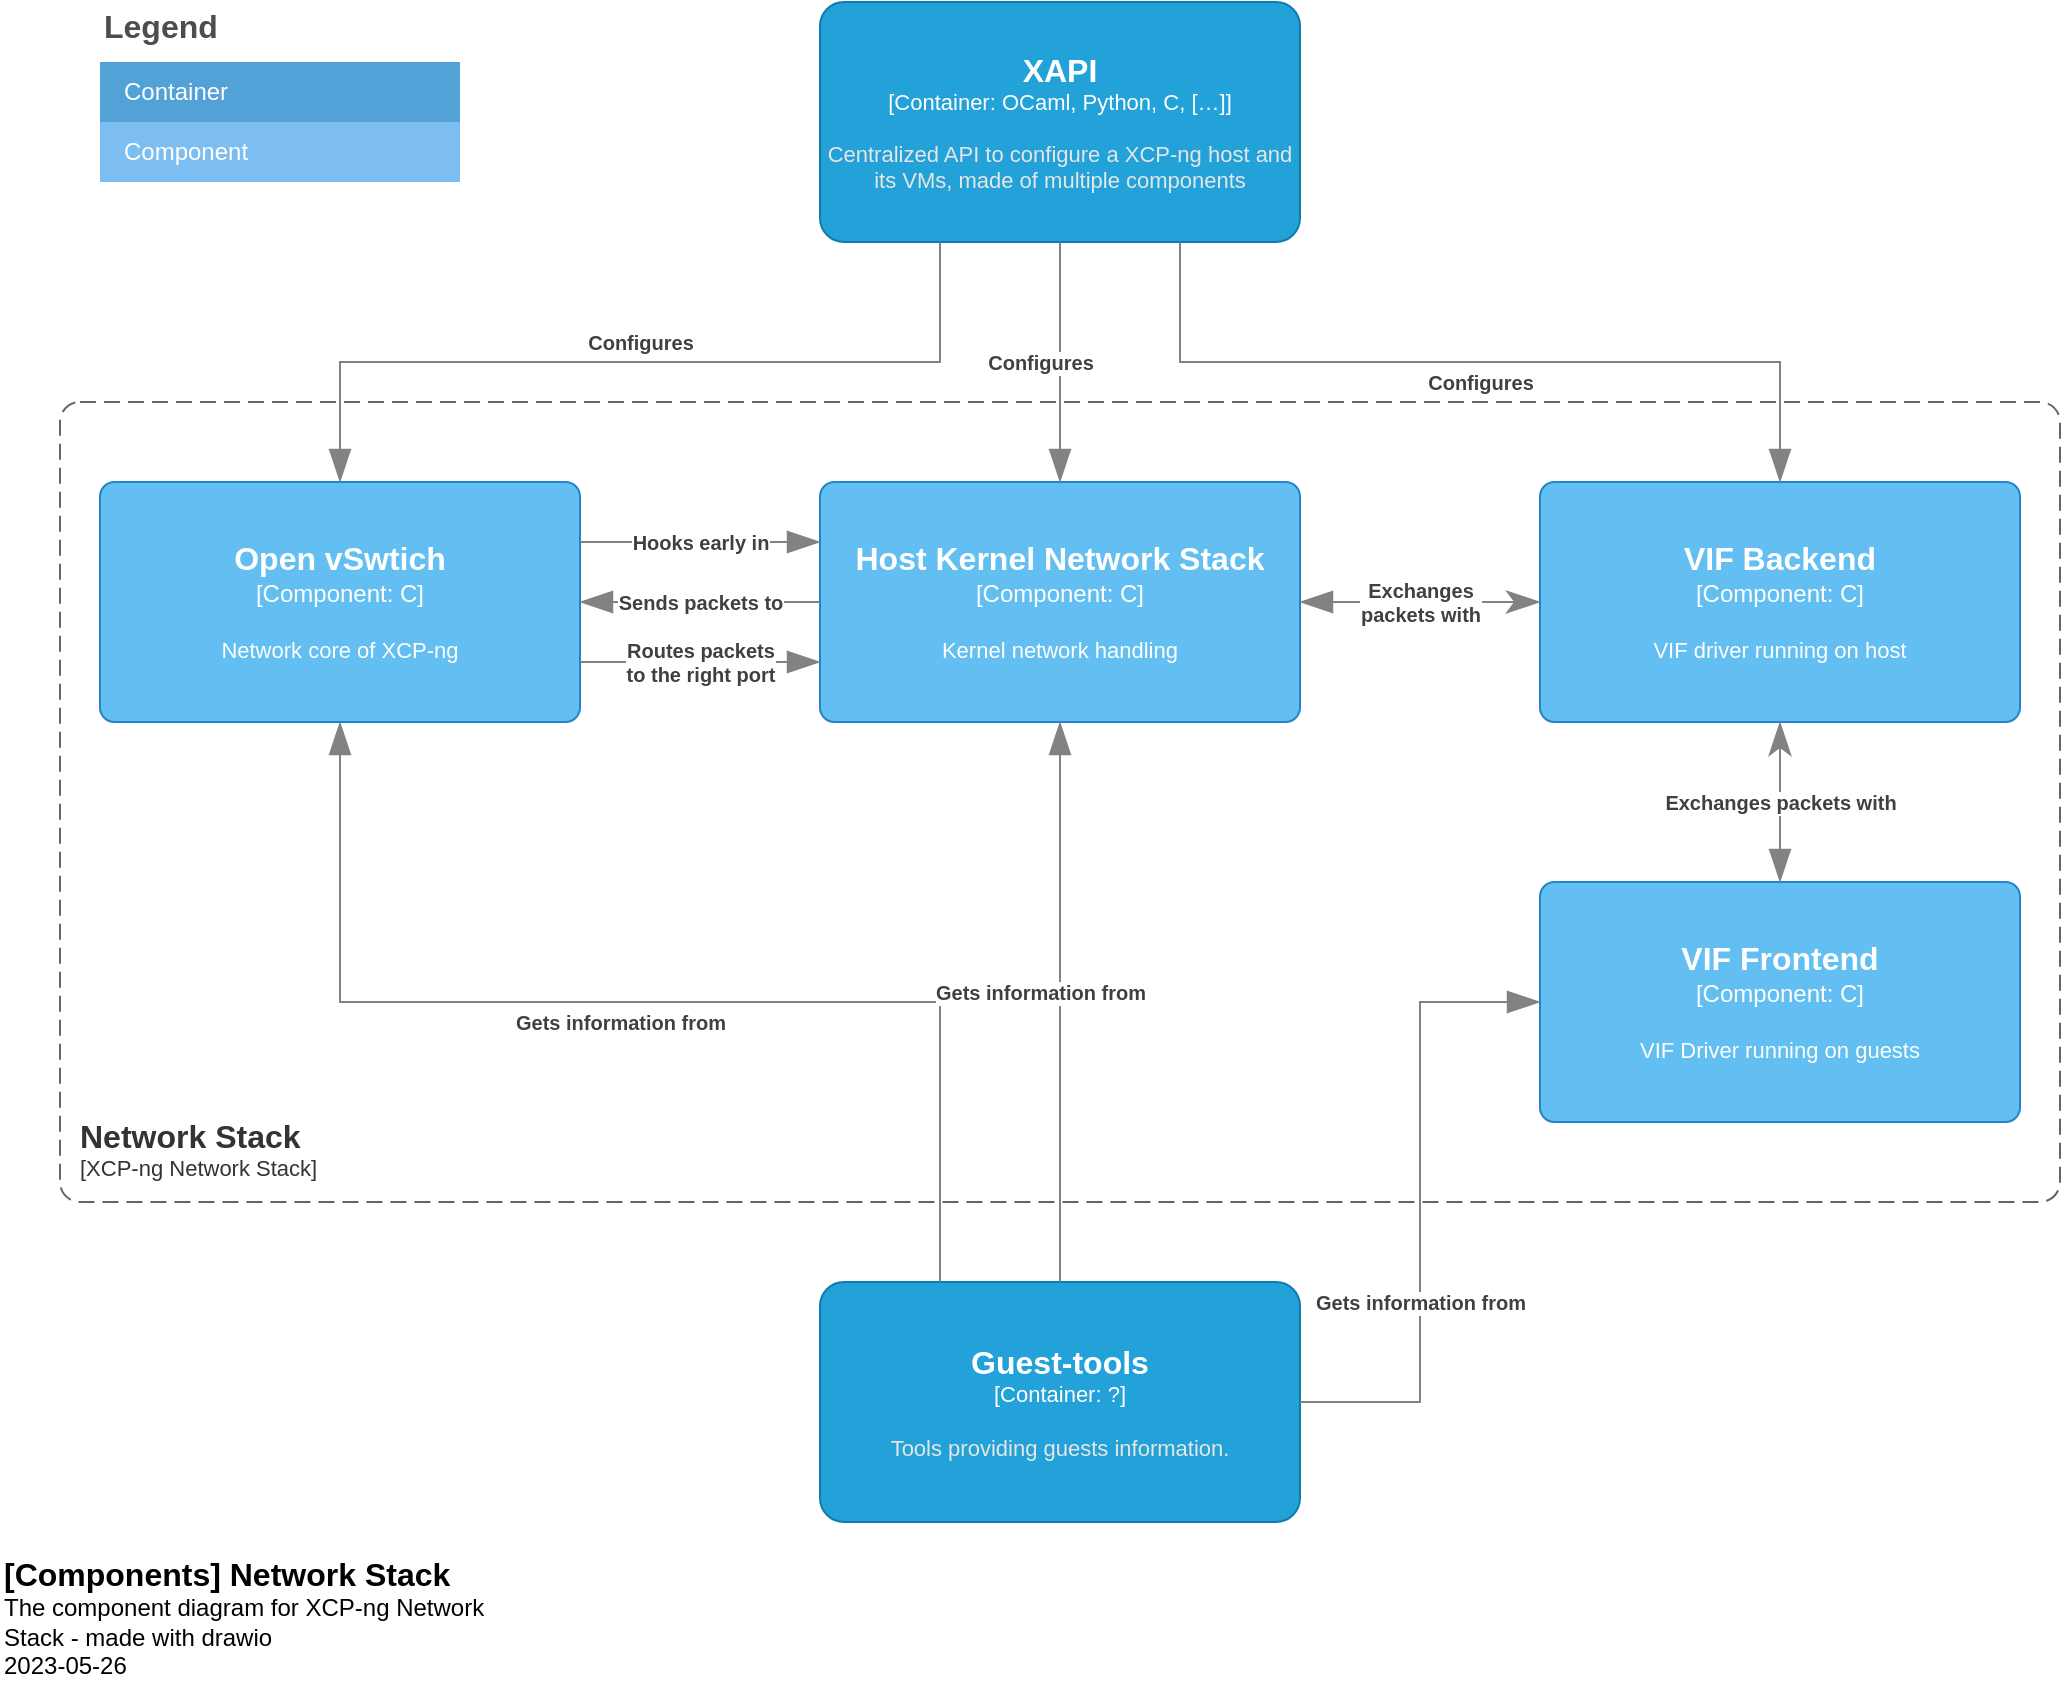 <mxfile version="20.6.2" type="device"><diagram id="L9V22V5g6vq2Ht6o0XNf" name="Page-1"><mxGraphModel dx="2912" dy="1265" grid="1" gridSize="10" guides="1" tooltips="1" connect="1" arrows="1" fold="1" page="1" pageScale="1" pageWidth="850" pageHeight="1100" math="0" shadow="0"><root><mxCell id="0"/><mxCell id="1" parent="0"/><object placeholders="1" c4Name="XAPI" c4Type="Container" c4Technology="OCaml, Python, C, […]" c4Description="Centralized API to configure a XCP-ng host and its VMs, made of multiple components" label="&lt;font style=&quot;font-size: 16px&quot;&gt;&lt;b&gt;%c4Name%&lt;/b&gt;&lt;/font&gt;&lt;div&gt;[%c4Type%: %c4Technology%]&lt;/div&gt;&lt;br&gt;&lt;div&gt;&lt;font style=&quot;font-size: 11px&quot;&gt;&lt;font color=&quot;#E6E6E6&quot;&gt;%c4Description%&lt;/font&gt;&lt;/div&gt;" id="FuB60_RZ619U71DFVCJ8-33"><mxCell style="rounded=1;whiteSpace=wrap;html=1;fontSize=11;labelBackgroundColor=none;fillColor=#23A2D9;fontColor=#ffffff;align=center;arcSize=10;strokeColor=#0E7DAD;metaEdit=1;resizable=0;points=[[0.25,0,0],[0.5,0,0],[0.75,0,0],[1,0.25,0],[1,0.5,0],[1,0.75,0],[0.75,1,0],[0.5,1,0],[0.25,1,0],[0,0.75,0],[0,0.5,0],[0,0.25,0]];" parent="1" vertex="1"><mxGeometry x="280" y="280" width="240" height="120" as="geometry"/></mxCell></object><object placeholders="1" c4Name="Guest-tools" c4Type="Container" c4Technology="?" c4Description="Tools providing guests information." label="&lt;font style=&quot;font-size: 16px&quot;&gt;&lt;b&gt;%c4Name%&lt;/b&gt;&lt;/font&gt;&lt;div&gt;[%c4Type%: %c4Technology%]&lt;/div&gt;&lt;br&gt;&lt;div&gt;&lt;font style=&quot;font-size: 11px&quot;&gt;&lt;font color=&quot;#E6E6E6&quot;&gt;%c4Description%&lt;/font&gt;&lt;/div&gt;" id="EoKxlyoanbEBZizOIiCt-3"><mxCell style="rounded=1;whiteSpace=wrap;html=1;fontSize=11;labelBackgroundColor=none;fillColor=#23A2D9;fontColor=#ffffff;align=center;arcSize=10;strokeColor=#0E7DAD;metaEdit=1;resizable=0;points=[[0.25,0,0],[0.5,0,0],[0.75,0,0],[1,0.25,0],[1,0.5,0],[1,0.75,0],[0.75,1,0],[0.5,1,0],[0.25,1,0],[0,0.75,0],[0,0.5,0],[0,0.25,0]];" parent="1" vertex="1"><mxGeometry x="280" y="920" width="240" height="120" as="geometry"/></mxCell></object><object placeholders="1" c4Type="Relationship" c4Description="Gets information from" label="&lt;div style=&quot;text-align: left&quot;&gt;&lt;div style=&quot;text-align: center&quot;&gt;&lt;b&gt;%c4Description%&lt;/b&gt;&lt;/div&gt;" id="EoKxlyoanbEBZizOIiCt-8"><mxCell style="endArrow=blockThin;html=1;fontSize=10;fontColor=#404040;strokeWidth=1;endFill=1;strokeColor=#828282;elbow=vertical;metaEdit=1;endSize=14;startSize=14;jumpStyle=arc;jumpSize=16;rounded=0;edgeStyle=orthogonalEdgeStyle;exitX=0.25;exitY=0;exitDx=0;exitDy=0;exitPerimeter=0;entryX=0.5;entryY=1;entryDx=0;entryDy=0;entryPerimeter=0;" parent="1" source="EoKxlyoanbEBZizOIiCt-3" target="EoKxlyoanbEBZizOIiCt-20" edge="1"><mxGeometry x="0.035" y="10" width="240" relative="1" as="geometry"><mxPoint x="230" y="1050" as="sourcePoint"/><mxPoint x="-107.92" y="883" as="targetPoint"/><mxPoint as="offset"/></mxGeometry></mxCell></object><object placeholders="1" c4Type="Relationship" c4Description="Configures" label="&lt;div style=&quot;text-align: left&quot;&gt;&lt;div style=&quot;text-align: center&quot;&gt;&lt;b&gt;%c4Description%&lt;/b&gt;&lt;/div&gt;" id="EoKxlyoanbEBZizOIiCt-12"><mxCell style="endArrow=blockThin;html=1;fontSize=10;fontColor=#404040;strokeWidth=1;endFill=1;strokeColor=#828282;elbow=vertical;metaEdit=1;endSize=14;startSize=14;jumpStyle=arc;jumpSize=16;rounded=0;edgeStyle=orthogonalEdgeStyle;exitX=0.25;exitY=1;exitDx=0;exitDy=0;exitPerimeter=0;" parent="1" source="FuB60_RZ619U71DFVCJ8-33" target="EoKxlyoanbEBZizOIiCt-20" edge="1"><mxGeometry y="-10" width="240" relative="1" as="geometry"><mxPoint x="230" y="790" as="sourcePoint"/><mxPoint x="-100.0" y="760" as="targetPoint"/><mxPoint as="offset"/></mxGeometry></mxCell></object><object placeholders="1" c4Name="Network Stack" c4Type="ContainerScopeBoundary" c4Application="XCP-ng Network Stack" label="&lt;font style=&quot;font-size: 16px&quot;&gt;&lt;b&gt;&lt;div style=&quot;text-align: left&quot;&gt;%c4Name%&lt;/div&gt;&lt;/b&gt;&lt;/font&gt;&lt;div style=&quot;text-align: left&quot;&gt;[%c4Application%]&lt;/div&gt;" id="EoKxlyoanbEBZizOIiCt-18"><mxCell style="rounded=1;fontSize=11;whiteSpace=wrap;html=1;dashed=1;arcSize=20;fillColor=none;strokeColor=#666666;fontColor=#333333;labelBackgroundColor=none;align=left;verticalAlign=bottom;labelBorderColor=none;spacingTop=0;spacing=10;dashPattern=8 4;metaEdit=1;rotatable=0;perimeter=rectanglePerimeter;noLabel=0;labelPadding=0;allowArrows=0;connectable=0;expand=0;recursiveResize=0;editable=1;pointerEvents=0;absoluteArcSize=1;points=[[0.25,0,0],[0.5,0,0],[0.75,0,0],[1,0.25,0],[1,0.5,0],[1,0.75,0],[0.75,1,0],[0.5,1,0],[0.25,1,0],[0,0.75,0],[0,0.5,0],[0,0.25,0]];" parent="1" vertex="1"><mxGeometry x="-100" y="480" width="1000" height="400" as="geometry"/></mxCell></object><object placeholders="1" c4Name="Open vSwtich" c4Type="Component" c4Technology="C" c4Description="Network core of XCP-ng" label="&lt;font style=&quot;font-size: 16px&quot;&gt;&lt;b&gt;%c4Name%&lt;/b&gt;&lt;/font&gt;&lt;div&gt;[%c4Type%: %c4Technology%]&lt;/div&gt;&lt;br&gt;&lt;div&gt;&lt;font style=&quot;font-size: 11px&quot;&gt;%c4Description%&lt;/font&gt;&lt;/div&gt;" id="EoKxlyoanbEBZizOIiCt-20"><mxCell style="rounded=1;whiteSpace=wrap;html=1;labelBackgroundColor=none;fillColor=#63BEF2;fontColor=#ffffff;align=center;arcSize=6;strokeColor=#2086C9;metaEdit=1;resizable=0;points=[[0.25,0,0],[0.5,0,0],[0.75,0,0],[1,0.25,0],[1,0.5,0],[1,0.75,0],[0.75,1,0],[0.5,1,0],[0.25,1,0],[0,0.75,0],[0,0.5,0],[0,0.25,0]];" parent="1" vertex="1"><mxGeometry x="-80" y="520" width="240" height="120" as="geometry"/></mxCell></object><object placeholders="1" c4Name="VIF Frontend" c4Type="Component" c4Technology="C" c4Description="VIF Driver running on guests" label="&lt;font style=&quot;font-size: 16px&quot;&gt;&lt;b&gt;%c4Name%&lt;/b&gt;&lt;/font&gt;&lt;div&gt;[%c4Type%: %c4Technology%]&lt;/div&gt;&lt;br&gt;&lt;div&gt;&lt;font style=&quot;font-size: 11px&quot;&gt;%c4Description%&lt;/font&gt;&lt;/div&gt;" id="EoKxlyoanbEBZizOIiCt-21"><mxCell style="rounded=1;whiteSpace=wrap;html=1;labelBackgroundColor=none;fillColor=#63BEF2;fontColor=#ffffff;align=center;arcSize=6;strokeColor=#2086C9;metaEdit=1;resizable=0;points=[[0.25,0,0],[0.5,0,0],[0.75,0,0],[1,0.25,0],[1,0.5,0],[1,0.75,0],[0.75,1,0],[0.5,1,0],[0.25,1,0],[0,0.75,0],[0,0.5,0],[0,0.25,0]];" parent="1" vertex="1"><mxGeometry x="640" y="720" width="240" height="120" as="geometry"/></mxCell></object><object placeholders="1" c4Name="VIF Backend" c4Type="Component" c4Technology="C" c4Description="VIF driver running on host" label="&lt;font style=&quot;font-size: 16px&quot;&gt;&lt;b&gt;%c4Name%&lt;/b&gt;&lt;/font&gt;&lt;div&gt;[%c4Type%: %c4Technology%]&lt;/div&gt;&lt;br&gt;&lt;div&gt;&lt;font style=&quot;font-size: 11px&quot;&gt;%c4Description%&lt;/font&gt;&lt;/div&gt;" id="EoKxlyoanbEBZizOIiCt-22"><mxCell style="rounded=1;whiteSpace=wrap;html=1;labelBackgroundColor=none;fillColor=#63BEF2;fontColor=#ffffff;align=center;arcSize=6;strokeColor=#2086C9;metaEdit=1;resizable=0;points=[[0.25,0,0],[0.5,0,0],[0.75,0,0],[1,0.25,0],[1,0.5,0],[1,0.75,0],[0.75,1,0],[0.5,1,0],[0.25,1,0],[0,0.75,0],[0,0.5,0],[0,0.25,0]];" parent="1" vertex="1"><mxGeometry x="640" y="520" width="240" height="120" as="geometry"/></mxCell></object><object placeholders="1" c4Name="Host Kernel Network Stack" c4Type="Component" c4Technology="C" c4Description="Kernel network handling" label="&lt;font style=&quot;font-size: 16px&quot;&gt;&lt;b&gt;%c4Name%&lt;/b&gt;&lt;/font&gt;&lt;div&gt;[%c4Type%: %c4Technology%]&lt;/div&gt;&lt;br&gt;&lt;div&gt;&lt;font style=&quot;font-size: 11px&quot;&gt;%c4Description%&lt;/font&gt;&lt;/div&gt;" id="EoKxlyoanbEBZizOIiCt-23"><mxCell style="rounded=1;whiteSpace=wrap;html=1;labelBackgroundColor=none;fillColor=#63BEF2;fontColor=#ffffff;align=center;arcSize=6;strokeColor=#2086C9;metaEdit=1;resizable=0;points=[[0.25,0,0],[0.5,0,0],[0.75,0,0],[1,0.25,0],[1,0.5,0],[1,0.75,0],[0.75,1,0],[0.5,1,0],[0.25,1,0],[0,0.75,0],[0,0.5,0],[0,0.25,0]];" parent="1" vertex="1"><mxGeometry x="280" y="520" width="240" height="120" as="geometry"/></mxCell></object><object placeholders="1" c4Type="Relationship" c4Description="Exchanges packets with" label="&lt;div style=&quot;text-align: left&quot;&gt;&lt;div style=&quot;text-align: center&quot;&gt;&lt;b&gt;%c4Description%&lt;/b&gt;&lt;/div&gt;" id="EoKxlyoanbEBZizOIiCt-24"><mxCell style="endArrow=blockThin;html=1;fontSize=10;fontColor=#404040;strokeWidth=1;endFill=1;strokeColor=#828282;elbow=vertical;metaEdit=1;endSize=14;startSize=14;jumpStyle=arc;jumpSize=16;rounded=0;edgeStyle=orthogonalEdgeStyle;startArrow=classicThin;startFill=1;exitX=0.5;exitY=1;exitDx=0;exitDy=0;exitPerimeter=0;" parent="1" source="EoKxlyoanbEBZizOIiCt-22" target="EoKxlyoanbEBZizOIiCt-21" edge="1"><mxGeometry width="240" relative="1" as="geometry"><mxPoint x="230" y="800" as="sourcePoint"/><mxPoint x="480" y="730" as="targetPoint"/></mxGeometry></mxCell></object><object placeholders="1" c4Type="Relationship" c4Description="Exchanges&#10;packets with" label="&lt;div style=&quot;text-align: left&quot;&gt;&lt;div style=&quot;text-align: center&quot;&gt;&lt;b&gt;%c4Description%&lt;/b&gt;&lt;/div&gt;" id="EoKxlyoanbEBZizOIiCt-27"><mxCell style="endArrow=blockThin;html=1;fontSize=10;fontColor=#404040;strokeWidth=1;endFill=1;strokeColor=#828282;elbow=vertical;metaEdit=1;endSize=14;startSize=14;jumpStyle=arc;jumpSize=16;rounded=0;edgeStyle=orthogonalEdgeStyle;startArrow=classicThin;startFill=1;exitX=0;exitY=0.5;exitDx=0;exitDy=0;exitPerimeter=0;entryX=1;entryY=0.5;entryDx=0;entryDy=0;entryPerimeter=0;" parent="1" source="EoKxlyoanbEBZizOIiCt-22" target="EoKxlyoanbEBZizOIiCt-23" edge="1"><mxGeometry width="240" relative="1" as="geometry"><mxPoint x="770" y="650" as="sourcePoint"/><mxPoint x="770" y="730" as="targetPoint"/></mxGeometry></mxCell></object><object placeholders="1" c4Type="Relationship" c4Description="Gets information from" label="&lt;div style=&quot;text-align: left&quot;&gt;&lt;div style=&quot;text-align: center&quot;&gt;&lt;b&gt;%c4Description%&lt;/b&gt;&lt;/div&gt;" id="EoKxlyoanbEBZizOIiCt-28"><mxCell style="endArrow=blockThin;html=1;fontSize=10;fontColor=#404040;strokeWidth=1;endFill=1;strokeColor=#828282;elbow=vertical;metaEdit=1;endSize=14;startSize=14;jumpStyle=arc;jumpSize=16;rounded=0;edgeStyle=orthogonalEdgeStyle;entryX=0.5;entryY=1;entryDx=0;entryDy=0;entryPerimeter=0;exitX=0.5;exitY=0;exitDx=0;exitDy=0;exitPerimeter=0;" parent="1" source="EoKxlyoanbEBZizOIiCt-3" target="EoKxlyoanbEBZizOIiCt-23" edge="1"><mxGeometry x="0.035" y="10" width="240" relative="1" as="geometry"><mxPoint x="400" y="760" as="sourcePoint"/><mxPoint x="50" y="650" as="targetPoint"/><mxPoint as="offset"/></mxGeometry></mxCell></object><object placeholders="1" c4Type="Relationship" c4Description="Gets information from" label="&lt;div style=&quot;text-align: left&quot;&gt;&lt;div style=&quot;text-align: center&quot;&gt;&lt;b&gt;%c4Description%&lt;/b&gt;&lt;/div&gt;" id="EoKxlyoanbEBZizOIiCt-29"><mxCell style="endArrow=blockThin;html=1;fontSize=10;fontColor=#404040;strokeWidth=1;endFill=1;strokeColor=#828282;elbow=vertical;metaEdit=1;endSize=14;startSize=14;jumpStyle=arc;jumpSize=16;rounded=0;edgeStyle=orthogonalEdgeStyle;entryX=0;entryY=0.5;entryDx=0;entryDy=0;entryPerimeter=0;exitX=1;exitY=0.5;exitDx=0;exitDy=0;exitPerimeter=0;" parent="1" source="EoKxlyoanbEBZizOIiCt-3" target="EoKxlyoanbEBZizOIiCt-21" edge="1"><mxGeometry x="-0.25" y="-10" width="240" relative="1" as="geometry"><mxPoint x="410" y="770" as="sourcePoint"/><mxPoint x="410" y="650" as="targetPoint"/><mxPoint x="-10" y="10" as="offset"/></mxGeometry></mxCell></object><object placeholders="1" c4Type="Relationship" c4Description="Hooks early in" label="&lt;div style=&quot;text-align: left&quot;&gt;&lt;div style=&quot;text-align: center&quot;&gt;&lt;b&gt;%c4Description%&lt;/b&gt;&lt;/div&gt;" id="EoKxlyoanbEBZizOIiCt-31"><mxCell style="endArrow=blockThin;html=1;fontSize=10;fontColor=#404040;strokeWidth=1;endFill=1;strokeColor=#828282;elbow=vertical;metaEdit=1;endSize=14;startSize=14;jumpStyle=arc;jumpSize=16;rounded=0;edgeStyle=orthogonalEdgeStyle;exitX=1;exitY=0.25;exitDx=0;exitDy=0;exitPerimeter=0;entryX=0;entryY=0.25;entryDx=0;entryDy=0;entryPerimeter=0;" parent="1" source="EoKxlyoanbEBZizOIiCt-20" target="EoKxlyoanbEBZizOIiCt-23" edge="1"><mxGeometry width="240" relative="1" as="geometry"><mxPoint x="170" y="570" as="sourcePoint"/><mxPoint x="280" y="560" as="targetPoint"/></mxGeometry></mxCell></object><object placeholders="1" c4Type="Relationship" c4Description="Configures" label="&lt;div style=&quot;text-align: left&quot;&gt;&lt;div style=&quot;text-align: center&quot;&gt;&lt;b&gt;%c4Description%&lt;/b&gt;&lt;/div&gt;" id="EoKxlyoanbEBZizOIiCt-34"><mxCell style="endArrow=blockThin;html=1;fontSize=10;fontColor=#404040;strokeWidth=1;endFill=1;strokeColor=#828282;elbow=vertical;metaEdit=1;endSize=14;startSize=14;jumpStyle=arc;jumpSize=16;rounded=0;edgeStyle=orthogonalEdgeStyle;exitX=0.5;exitY=1;exitDx=0;exitDy=0;exitPerimeter=0;" parent="1" source="FuB60_RZ619U71DFVCJ8-33" target="EoKxlyoanbEBZizOIiCt-23" edge="1"><mxGeometry y="-10" width="240" relative="1" as="geometry"><mxPoint x="350" y="260" as="sourcePoint"/><mxPoint x="50.059" y="530" as="targetPoint"/><mxPoint as="offset"/></mxGeometry></mxCell></object><object placeholders="1" c4Type="Relationship" c4Description="Configures" label="&lt;div style=&quot;text-align: left&quot;&gt;&lt;div style=&quot;text-align: center&quot;&gt;&lt;b&gt;%c4Description%&lt;/b&gt;&lt;/div&gt;" id="EoKxlyoanbEBZizOIiCt-35"><mxCell style="endArrow=blockThin;html=1;fontSize=10;fontColor=#404040;strokeWidth=1;endFill=1;strokeColor=#828282;elbow=vertical;metaEdit=1;endSize=14;startSize=14;jumpStyle=arc;jumpSize=16;rounded=0;edgeStyle=orthogonalEdgeStyle;exitX=0.75;exitY=1;exitDx=0;exitDy=0;exitPerimeter=0;entryX=0.5;entryY=0;entryDx=0;entryDy=0;entryPerimeter=0;" parent="1" source="FuB60_RZ619U71DFVCJ8-33" target="EoKxlyoanbEBZizOIiCt-22" edge="1"><mxGeometry y="-10" width="240" relative="1" as="geometry"><mxPoint x="410" y="260" as="sourcePoint"/><mxPoint x="410" y="530" as="targetPoint"/><mxPoint as="offset"/></mxGeometry></mxCell></object><object placeholders="1" c4Type="Relationship" c4Description="Sends packets to" label="&lt;div style=&quot;text-align: left&quot;&gt;&lt;div style=&quot;text-align: center&quot;&gt;&lt;b&gt;%c4Description%&lt;/b&gt;&lt;/div&gt;" id="EoKxlyoanbEBZizOIiCt-37"><mxCell style="endArrow=blockThin;html=1;fontSize=10;fontColor=#404040;strokeWidth=1;endFill=1;strokeColor=#828282;elbow=vertical;metaEdit=1;endSize=14;startSize=14;jumpStyle=arc;jumpSize=16;rounded=0;edgeStyle=orthogonalEdgeStyle;entryX=1;entryY=0.5;entryDx=0;entryDy=0;entryPerimeter=0;exitX=0;exitY=0.5;exitDx=0;exitDy=0;exitPerimeter=0;" parent="1" source="EoKxlyoanbEBZizOIiCt-23" target="EoKxlyoanbEBZizOIiCt-20" edge="1"><mxGeometry width="240" relative="1" as="geometry"><mxPoint x="280" y="590" as="sourcePoint"/><mxPoint x="480" y="650" as="targetPoint"/></mxGeometry></mxCell></object><object placeholders="1" c4Type="Relationship" c4Description="Routes packets&#10;to the right port" label="&lt;div style=&quot;text-align: left&quot;&gt;&lt;div style=&quot;text-align: center&quot;&gt;&lt;b&gt;%c4Description%&lt;/b&gt;&lt;/div&gt;" id="EoKxlyoanbEBZizOIiCt-38"><mxCell style="endArrow=blockThin;html=1;fontSize=10;fontColor=#404040;strokeWidth=1;endFill=1;strokeColor=#828282;elbow=vertical;metaEdit=1;endSize=14;startSize=14;jumpStyle=arc;jumpSize=16;rounded=0;edgeStyle=orthogonalEdgeStyle;exitX=1;exitY=0.75;exitDx=0;exitDy=0;exitPerimeter=0;entryX=0;entryY=0.75;entryDx=0;entryDy=0;entryPerimeter=0;" parent="1" source="EoKxlyoanbEBZizOIiCt-20" target="EoKxlyoanbEBZizOIiCt-23" edge="1"><mxGeometry width="240" relative="1" as="geometry"><mxPoint x="180" y="600" as="sourcePoint"/><mxPoint x="250" y="620" as="targetPoint"/></mxGeometry></mxCell></object><mxCell id="_HCoNMj0t3wDJdXWONVg-1" value="Legend" style="align=left;fontSize=16;fontStyle=1;strokeColor=none;fillColor=none;fontColor=#4D4D4D;spacingTop=-8;resizable=0;" parent="1" vertex="1"><mxGeometry x="-80" y="280" width="180" height="30" as="geometry"/></mxCell><mxCell id="_HCoNMj0t3wDJdXWONVg-2" value="" style="shape=table;html=1;whiteSpace=wrap;startSize=0;container=1;collapsible=0;childLayout=tableLayout;fillColor=none;align=left;spacingLeft=10;strokeColor=none;rounded=1;arcSize=11;fontColor=#FFFFFF;resizable=0;points=[[0.25,0,0],[0.5,0,0],[0.75,0,0],[1,0.25,0],[1,0.5,0],[1,0.75,0],[0.75,1,0],[0.5,1,0],[0.25,1,0],[0,0.75,0],[0,0.5,0],[0,0.25,0]];" parent="1" vertex="1"><mxGeometry x="-80" y="310" width="180" height="60" as="geometry"/></mxCell><mxCell id="_HCoNMj0t3wDJdXWONVg-5" value="Container" style="shape=partialRectangle;html=1;whiteSpace=wrap;connectable=0;fillColor=#52A2D8;top=0;left=0;bottom=0;right=0;overflow=hidden;pointerEvents=1;align=left;spacingLeft=10;fontColor=#FFFFFF;" parent="_HCoNMj0t3wDJdXWONVg-2" vertex="1"><mxGeometry width="180" height="30" as="geometry"/></mxCell><mxCell id="_HCoNMj0t3wDJdXWONVg-6" value="Component" style="shape=partialRectangle;html=1;whiteSpace=wrap;connectable=0;fillColor=#7CBEF1;top=0;left=0;bottom=0;right=0;overflow=hidden;pointerEvents=1;align=left;spacingLeft=10;fontColor=#FFFFFF;" parent="_HCoNMj0t3wDJdXWONVg-2" vertex="1"><mxGeometry y="30" width="180" height="30" as="geometry"/></mxCell><object placeholders="1" c4Name="[Components] Network Stack" c4Type="ContainerDiagramTitle" c4Description="The component diagram for XCP-ng Network Stack - made with drawio&#10;2023-05-26" label="&lt;font style=&quot;font-size: 16px&quot;&gt;&lt;b&gt;&lt;div style=&quot;text-align: left&quot;&gt;%c4Name%&lt;/div&gt;&lt;/b&gt;&lt;/font&gt;&lt;div style=&quot;text-align: left&quot;&gt;%c4Description%&lt;/div&gt;" id="_tQOwJrNRizrX87iwIm6-1"><mxCell style="text;html=1;strokeColor=none;fillColor=none;align=left;verticalAlign=top;whiteSpace=wrap;rounded=0;metaEdit=1;allowArrows=0;resizable=1;rotatable=0;connectable=0;recursiveResize=0;expand=0;pointerEvents=0;points=[[0.25,0,0],[0.5,0,0],[0.75,0,0],[1,0.25,0],[1,0.5,0],[1,0.75,0],[0.75,1,0],[0.5,1,0],[0.25,1,0],[0,0.75,0],[0,0.5,0],[0,0.25,0]];" vertex="1" parent="1"><mxGeometry x="-130" y="1050" width="260" height="40" as="geometry"/></mxCell></object></root></mxGraphModel></diagram></mxfile>